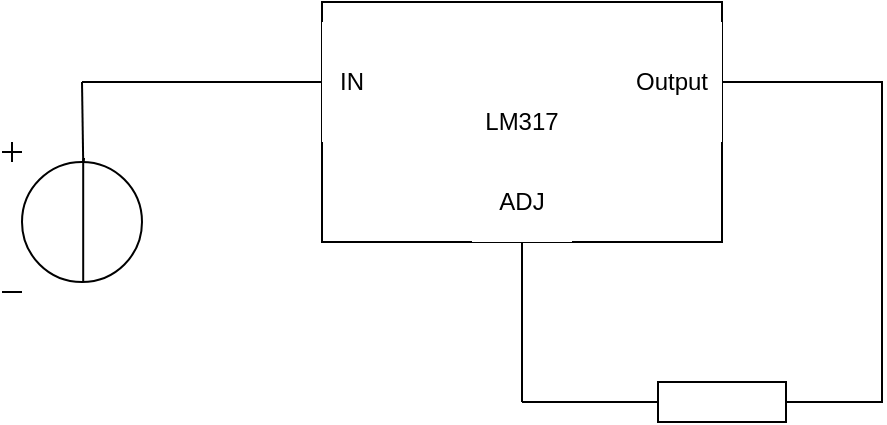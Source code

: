 <mxfile version="20.6.0" type="device"><diagram id="hih1_2dXCJ-MxV_hq4R_" name="Page-1"><mxGraphModel dx="1424" dy="794" grid="1" gridSize="10" guides="1" tooltips="1" connect="1" arrows="1" fold="1" page="1" pageScale="1" pageWidth="827" pageHeight="1169" math="0" shadow="0"><root><mxCell id="0"/><mxCell id="1" parent="0"/><mxCell id="v9k67wMqO2SXpDMpDV2p-16" style="edgeStyle=orthogonalEdgeStyle;rounded=0;orthogonalLoop=1;jettySize=auto;html=1;exitX=0.58;exitY=0.135;exitDx=0;exitDy=0;exitPerimeter=0;fontSize=12;endArrow=none;endFill=0;" edge="1" parent="1" source="v9k67wMqO2SXpDMpDV2p-1"><mxGeometry relative="1" as="geometry"><mxPoint x="161" y="198" as="targetPoint"/></mxGeometry></mxCell><mxCell id="v9k67wMqO2SXpDMpDV2p-18" style="edgeStyle=orthogonalEdgeStyle;rounded=0;orthogonalLoop=1;jettySize=auto;html=1;exitX=0.58;exitY=0.135;exitDx=0;exitDy=0;exitPerimeter=0;fontSize=12;endArrow=none;endFill=0;" edge="1" parent="1" source="v9k67wMqO2SXpDMpDV2p-1"><mxGeometry relative="1" as="geometry"><mxPoint x="161" y="198" as="targetPoint"/></mxGeometry></mxCell><mxCell id="v9k67wMqO2SXpDMpDV2p-1" value="" style="pointerEvents=1;verticalLabelPosition=bottom;shadow=0;dashed=0;align=center;html=1;verticalAlign=top;shape=mxgraph.electrical.signal_sources.dc_source_1;" vertex="1" parent="1"><mxGeometry x="120" y="190" width="70" height="75" as="geometry"/></mxCell><mxCell id="v9k67wMqO2SXpDMpDV2p-4" style="edgeStyle=orthogonalEdgeStyle;rounded=0;orthogonalLoop=1;jettySize=auto;html=1;exitX=0.58;exitY=0.135;exitDx=0;exitDy=0;exitPerimeter=0;entryX=0.58;entryY=0.935;entryDx=0;entryDy=0;entryPerimeter=0;endArrow=none;endFill=0;" edge="1" parent="1" source="v9k67wMqO2SXpDMpDV2p-1" target="v9k67wMqO2SXpDMpDV2p-1"><mxGeometry relative="1" as="geometry"><Array as="points"><mxPoint x="161" y="220"/><mxPoint x="161" y="220"/></Array></mxGeometry></mxCell><mxCell id="v9k67wMqO2SXpDMpDV2p-12" value="" style="group" vertex="1" connectable="0" parent="1"><mxGeometry x="280" y="120" width="200" height="120" as="geometry"/></mxCell><mxCell id="v9k67wMqO2SXpDMpDV2p-8" value="&lt;div style=&quot;text-align: justify;&quot;&gt;&lt;span style=&quot;background-color: initial;&quot;&gt;&lt;font style=&quot;font-size: 12px;&quot;&gt;LM317&lt;/font&gt;&lt;/span&gt;&lt;/div&gt;" style="rounded=0;whiteSpace=wrap;html=1;" vertex="1" parent="v9k67wMqO2SXpDMpDV2p-12"><mxGeometry width="200" height="120" as="geometry"/></mxCell><mxCell id="v9k67wMqO2SXpDMpDV2p-9" value="IN" style="rounded=0;whiteSpace=wrap;html=1;strokeColor=none;" vertex="1" parent="v9k67wMqO2SXpDMpDV2p-12"><mxGeometry y="10" width="30" height="60" as="geometry"/></mxCell><mxCell id="v9k67wMqO2SXpDMpDV2p-10" value="Output" style="rounded=0;whiteSpace=wrap;html=1;strokeColor=none;" vertex="1" parent="v9k67wMqO2SXpDMpDV2p-12"><mxGeometry x="150" y="10" width="50" height="60" as="geometry"/></mxCell><mxCell id="v9k67wMqO2SXpDMpDV2p-11" value="ADJ" style="rounded=0;whiteSpace=wrap;html=1;strokeColor=none;" vertex="1" parent="v9k67wMqO2SXpDMpDV2p-12"><mxGeometry x="75" y="80" width="50" height="40" as="geometry"/></mxCell><mxCell id="v9k67wMqO2SXpDMpDV2p-14" style="edgeStyle=orthogonalEdgeStyle;rounded=0;orthogonalLoop=1;jettySize=auto;html=1;exitX=0;exitY=0.5;exitDx=0;exitDy=0;fontSize=12;endArrow=none;endFill=0;" edge="1" parent="1" source="v9k67wMqO2SXpDMpDV2p-9"><mxGeometry relative="1" as="geometry"><mxPoint x="160" y="160" as="targetPoint"/></mxGeometry></mxCell><mxCell id="v9k67wMqO2SXpDMpDV2p-19" value="" style="endArrow=none;html=1;rounded=0;fontSize=12;exitX=0.58;exitY=0.135;exitDx=0;exitDy=0;exitPerimeter=0;" edge="1" parent="1" source="v9k67wMqO2SXpDMpDV2p-1"><mxGeometry width="50" height="50" relative="1" as="geometry"><mxPoint x="390" y="430" as="sourcePoint"/><mxPoint x="160" y="160" as="targetPoint"/></mxGeometry></mxCell><mxCell id="v9k67wMqO2SXpDMpDV2p-20" value="" style="endArrow=none;html=1;rounded=0;fontSize=12;" edge="1" parent="1"><mxGeometry width="50" height="50" relative="1" as="geometry"><mxPoint x="380" y="320" as="sourcePoint"/><mxPoint x="380" y="240" as="targetPoint"/></mxGeometry></mxCell><mxCell id="v9k67wMqO2SXpDMpDV2p-23" style="edgeStyle=orthogonalEdgeStyle;rounded=0;orthogonalLoop=1;jettySize=auto;html=1;exitX=1;exitY=0.5;exitDx=0;exitDy=0;exitPerimeter=0;entryX=1;entryY=0.5;entryDx=0;entryDy=0;fontSize=12;endArrow=none;endFill=0;" edge="1" parent="1" source="v9k67wMqO2SXpDMpDV2p-21" target="v9k67wMqO2SXpDMpDV2p-10"><mxGeometry relative="1" as="geometry"><Array as="points"><mxPoint x="560" y="320"/><mxPoint x="560" y="160"/></Array></mxGeometry></mxCell><mxCell id="v9k67wMqO2SXpDMpDV2p-21" value="" style="pointerEvents=1;verticalLabelPosition=bottom;shadow=0;dashed=0;align=center;html=1;verticalAlign=top;shape=mxgraph.electrical.resistors.resistor_1;strokeColor=default;fontSize=12;fillColor=#FFFFFF;" vertex="1" parent="1"><mxGeometry x="430" y="310" width="100" height="20" as="geometry"/></mxCell><mxCell id="v9k67wMqO2SXpDMpDV2p-24" value="" style="endArrow=none;html=1;rounded=0;fontSize=12;entryX=0;entryY=0.5;entryDx=0;entryDy=0;entryPerimeter=0;" edge="1" parent="1" target="v9k67wMqO2SXpDMpDV2p-21"><mxGeometry width="50" height="50" relative="1" as="geometry"><mxPoint x="380" y="320" as="sourcePoint"/><mxPoint x="470" y="430" as="targetPoint"/></mxGeometry></mxCell></root></mxGraphModel></diagram></mxfile>